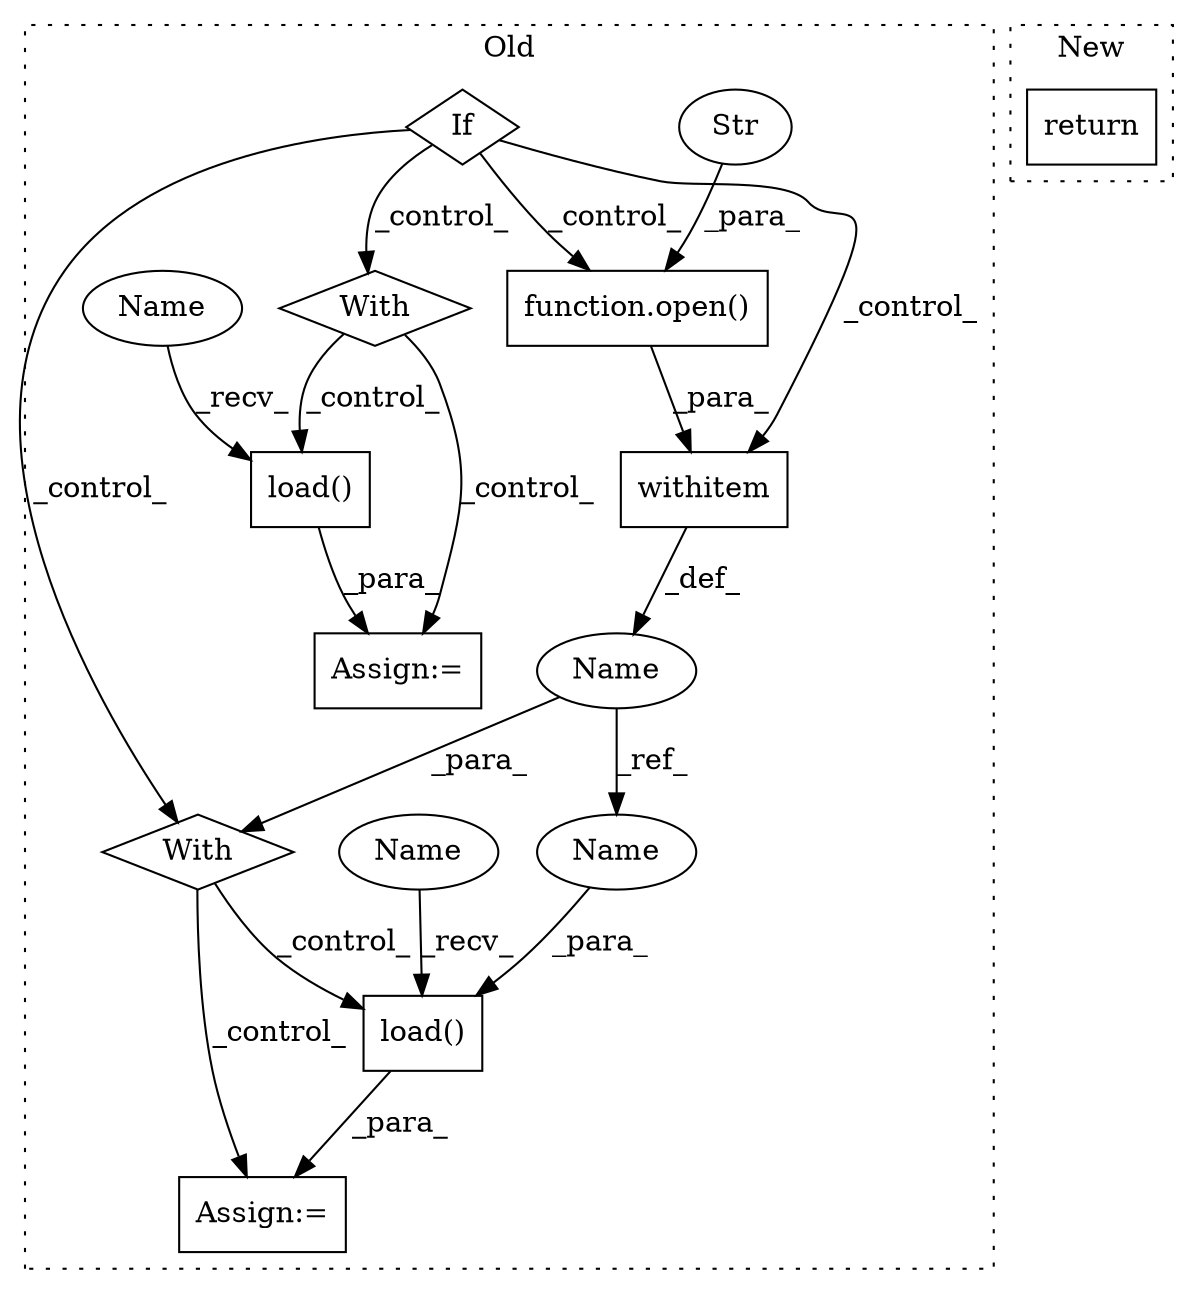 digraph G {
subgraph cluster0 {
1 [label="function.open()" a="75" s="16518,16555" l="5,1" shape="box"];
3 [label="Assign:=" a="68" s="16583" l="3" shape="box"];
4 [label="With" a="39" s="16513,16522" l="5,53" shape="diamond"];
5 [label="Name" a="87" s="16560" l="1" shape="ellipse"];
6 [label="withitem" a="49" s="16518" l="4" shape="box"];
7 [label="Str" a="66" s="16552" l="3" shape="ellipse"];
8 [label="load()" a="75" s="16586,16597" l="10,25" shape="box"];
9 [label="load()" a="75" s="16190,16201" l="10,25" shape="box"];
10 [label="With" a="39" s="16117,16126" l="5,53" shape="diamond"];
11 [label="Assign:=" a="68" s="16187" l="3" shape="box"];
12 [label="If" a="96" s="16061" l="3" shape="diamond"];
13 [label="Name" a="87" s="16586" l="4" shape="ellipse"];
14 [label="Name" a="87" s="16190" l="4" shape="ellipse"];
15 [label="Name" a="87" s="16596" l="1" shape="ellipse"];
label = "Old";
style="dotted";
}
subgraph cluster1 {
2 [label="return" a="93" s="15955" l="7" shape="box"];
label = "New";
style="dotted";
}
1 -> 6 [label="_para_"];
4 -> 8 [label="_control_"];
4 -> 3 [label="_control_"];
5 -> 15 [label="_ref_"];
5 -> 4 [label="_para_"];
6 -> 5 [label="_def_"];
7 -> 1 [label="_para_"];
8 -> 3 [label="_para_"];
9 -> 11 [label="_para_"];
10 -> 9 [label="_control_"];
10 -> 11 [label="_control_"];
12 -> 10 [label="_control_"];
12 -> 1 [label="_control_"];
12 -> 4 [label="_control_"];
12 -> 6 [label="_control_"];
13 -> 8 [label="_recv_"];
14 -> 9 [label="_recv_"];
15 -> 8 [label="_para_"];
}